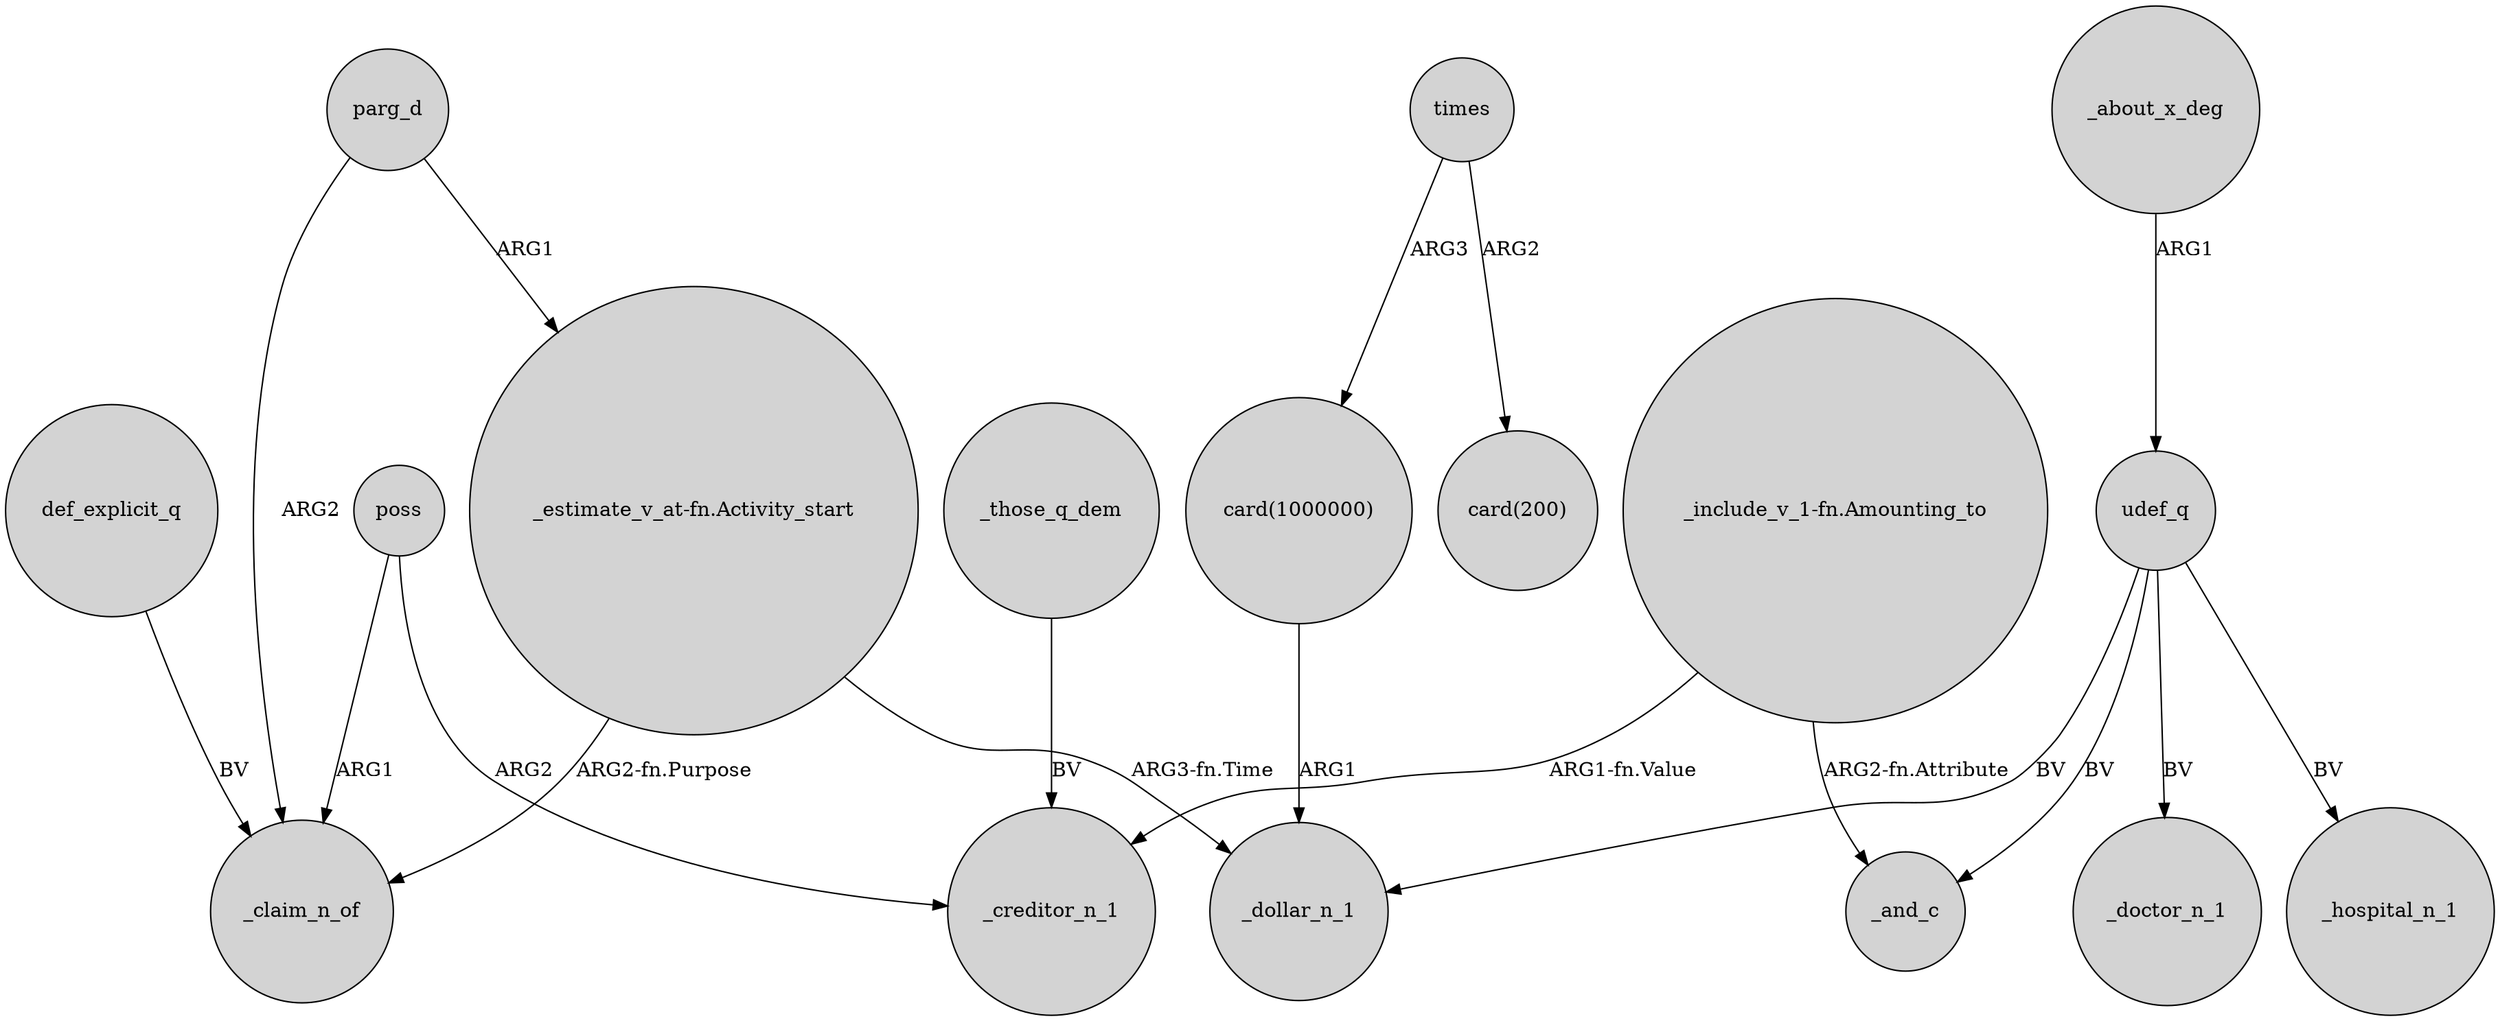 digraph {
	node [shape=circle style=filled]
	times -> "card(1000000)" [label=ARG3]
	times -> "card(200)" [label=ARG2]
	poss -> _creditor_n_1 [label=ARG2]
	udef_q -> _and_c [label=BV]
	poss -> _claim_n_of [label=ARG1]
	udef_q -> _dollar_n_1 [label=BV]
	parg_d -> "_estimate_v_at-fn.Activity_start" [label=ARG1]
	"_estimate_v_at-fn.Activity_start" -> _dollar_n_1 [label="ARG3-fn.Time"]
	"_estimate_v_at-fn.Activity_start" -> _claim_n_of [label="ARG2-fn.Purpose"]
	"card(1000000)" -> _dollar_n_1 [label=ARG1]
	def_explicit_q -> _claim_n_of [label=BV]
	_about_x_deg -> udef_q [label=ARG1]
	"_include_v_1-fn.Amounting_to" -> _creditor_n_1 [label="ARG1-fn.Value"]
	udef_q -> _doctor_n_1 [label=BV]
	"_include_v_1-fn.Amounting_to" -> _and_c [label="ARG2-fn.Attribute"]
	parg_d -> _claim_n_of [label=ARG2]
	_those_q_dem -> _creditor_n_1 [label=BV]
	udef_q -> _hospital_n_1 [label=BV]
}
